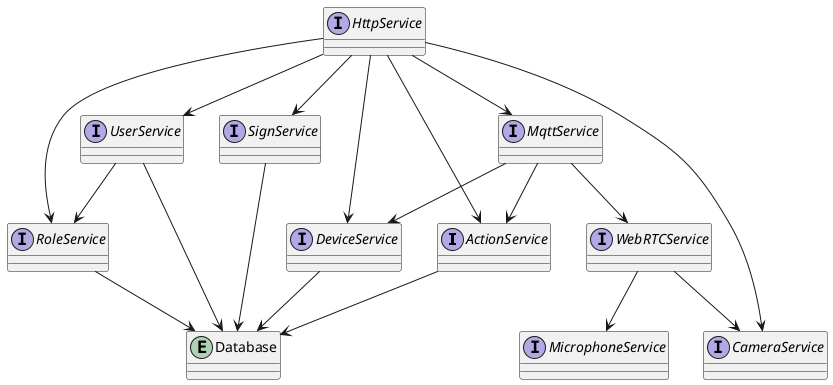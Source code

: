 @startuml
interface ActionService
interface HttpService
interface MqttService
interface WebRTCService
interface SignService
interface RoleService
interface UserService
interface MicrophoneService
interface CameraService
interface DeviceService

entity Database

HttpService --> ActionService
HttpService --> MqttService
HttpService --> CameraService
HttpService --> UserService
HttpService --> DeviceService
HttpService --> SignService
HttpService --> RoleService

MqttService --> ActionService
MqttService --> DeviceService
MqttService --> WebRTCService

UserService --> RoleService

WebRTCService --> CameraService
WebRTCService --> MicrophoneService

SignService --> Database
ActionService --> Database 
DeviceService --> Database
UserService --> Database
RoleService --> Database

@enduml